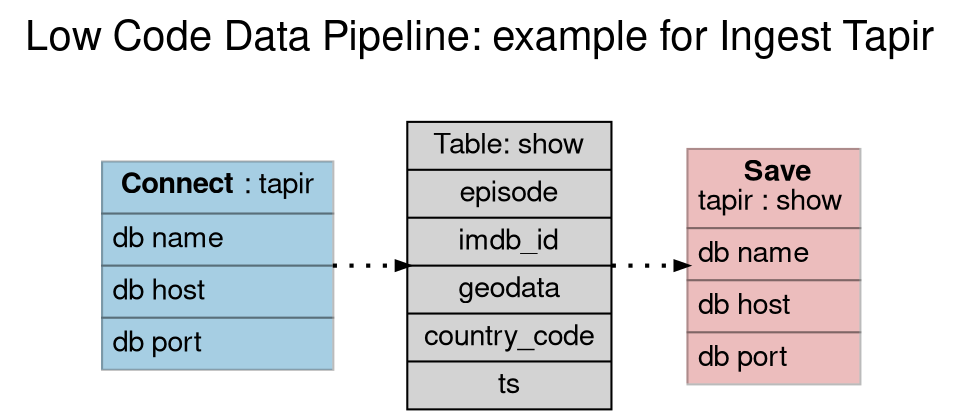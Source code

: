 strict digraph {
	graph [
		label = "Low Code Data Pipeline: example for Ingest Tapir\n\n"
		labelloc = t
		fontname = "Helvetica,Arial,sans-serif"
		fontsize = 20
		layout = dot
		rankdir = LR
		newrank = true
	]
	node [
		style=filled
		shape=rect
		pencolor="#00000044" // frames color
		fontname="Helvetica,Arial,sans-serif"
		shape=plaintext
	]
	edge [
		arrowsize=0.5
		fontname="Helvetica,Arial,sans-serif"
		labeldistance=3
		labelfontcolor="#00000080"
		penwidth=2
		style=dotted // dotted style symbolizes data transfer
	]

    Connect [
		color="#1f78b4"
        fillcolor="#a6cee3"
		label=<<table border="0" cellborder="1" cellspacing="0" cellpadding="4">
			<tr> <td> <b>Connect</b> : tapir </td> </tr>
			<tr> <td align="left">db name</td> </tr>
			<tr> <td align="left">db host</td> </tr>
			<tr> <td align="left">db port</td> </tr>
		    </table>
            >
		shape=plain
	]

	Columns [
		shape=record
		label="<c1>Table: show|<c2>episode|<c3>imdb_id|<c4>geodata|<c5>country_code|<c6>ts"
		]

    SaveShow [
		color="#b8030042"
		label=<<table border="0" cellborder="1" cellspacing="0" cellpadding="4">
			<tr> <td> <b>Save</b><br/>tapir : show </td> </tr>
			<tr> <td align="left">db name</td></tr>
			<tr> <td align="left">db host</td></tr>
			<tr> <td align="left">db port</td></tr>
		    </table>
            >
		shape=plain
	]

    Connect -> Columns -> SaveShow
}